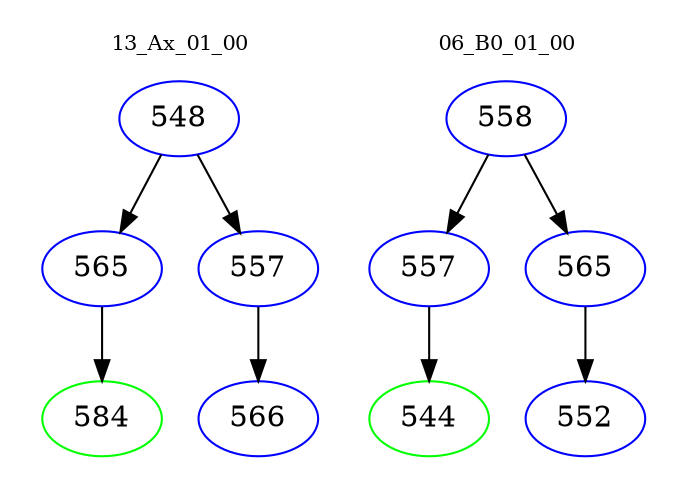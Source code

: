 digraph{
subgraph cluster_0 {
color = white
label = "13_Ax_01_00";
fontsize=10;
T0_548 [label="548", color="blue"]
T0_548 -> T0_565 [color="black"]
T0_565 [label="565", color="blue"]
T0_565 -> T0_584 [color="black"]
T0_584 [label="584", color="green"]
T0_548 -> T0_557 [color="black"]
T0_557 [label="557", color="blue"]
T0_557 -> T0_566 [color="black"]
T0_566 [label="566", color="blue"]
}
subgraph cluster_1 {
color = white
label = "06_B0_01_00";
fontsize=10;
T1_558 [label="558", color="blue"]
T1_558 -> T1_557 [color="black"]
T1_557 [label="557", color="blue"]
T1_557 -> T1_544 [color="black"]
T1_544 [label="544", color="green"]
T1_558 -> T1_565 [color="black"]
T1_565 [label="565", color="blue"]
T1_565 -> T1_552 [color="black"]
T1_552 [label="552", color="blue"]
}
}
